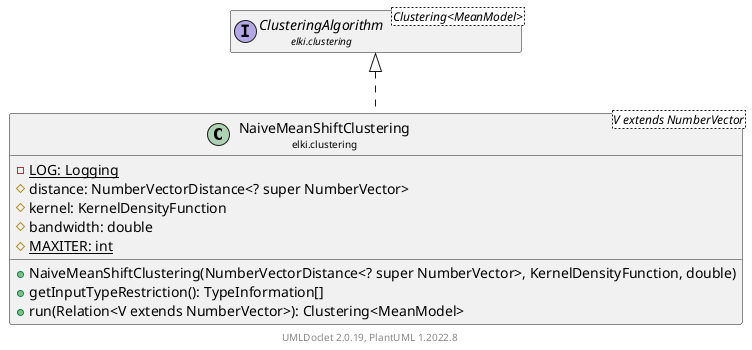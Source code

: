 @startuml
    remove .*\.(Instance|Par|Parameterizer|Factory)$
    set namespaceSeparator none
    hide empty fields
    hide empty methods

    class "<size:14>NaiveMeanShiftClustering\n<size:10>elki.clustering" as elki.clustering.NaiveMeanShiftClustering<V extends NumberVector> [[NaiveMeanShiftClustering.html]] {
        {static} -LOG: Logging
        #distance: NumberVectorDistance<? super NumberVector>
        #kernel: KernelDensityFunction
        #bandwidth: double
        {static} #MAXITER: int
        +NaiveMeanShiftClustering(NumberVectorDistance<? super NumberVector>, KernelDensityFunction, double)
        +getInputTypeRestriction(): TypeInformation[]
        +run(Relation<V extends NumberVector>): Clustering<MeanModel>
    }

    interface "<size:14>ClusteringAlgorithm\n<size:10>elki.clustering" as elki.clustering.ClusteringAlgorithm<Clustering<MeanModel>> [[ClusteringAlgorithm.html]]
    class "<size:14>NaiveMeanShiftClustering.Par\n<size:10>elki.clustering" as elki.clustering.NaiveMeanShiftClustering.Par<V extends NumberVector>

    elki.clustering.ClusteringAlgorithm <|.. elki.clustering.NaiveMeanShiftClustering
    elki.clustering.NaiveMeanShiftClustering +-- elki.clustering.NaiveMeanShiftClustering.Par

    center footer UMLDoclet 2.0.19, PlantUML 1.2022.8
@enduml
